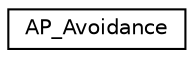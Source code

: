 digraph "Graphical Class Hierarchy"
{
 // INTERACTIVE_SVG=YES
  edge [fontname="Helvetica",fontsize="10",labelfontname="Helvetica",labelfontsize="10"];
  node [fontname="Helvetica",fontsize="10",shape=record];
  rankdir="LR";
  Node1 [label="AP_Avoidance",height=0.2,width=0.4,color="black", fillcolor="white", style="filled",URL="$classAP__Avoidance.html"];
}
